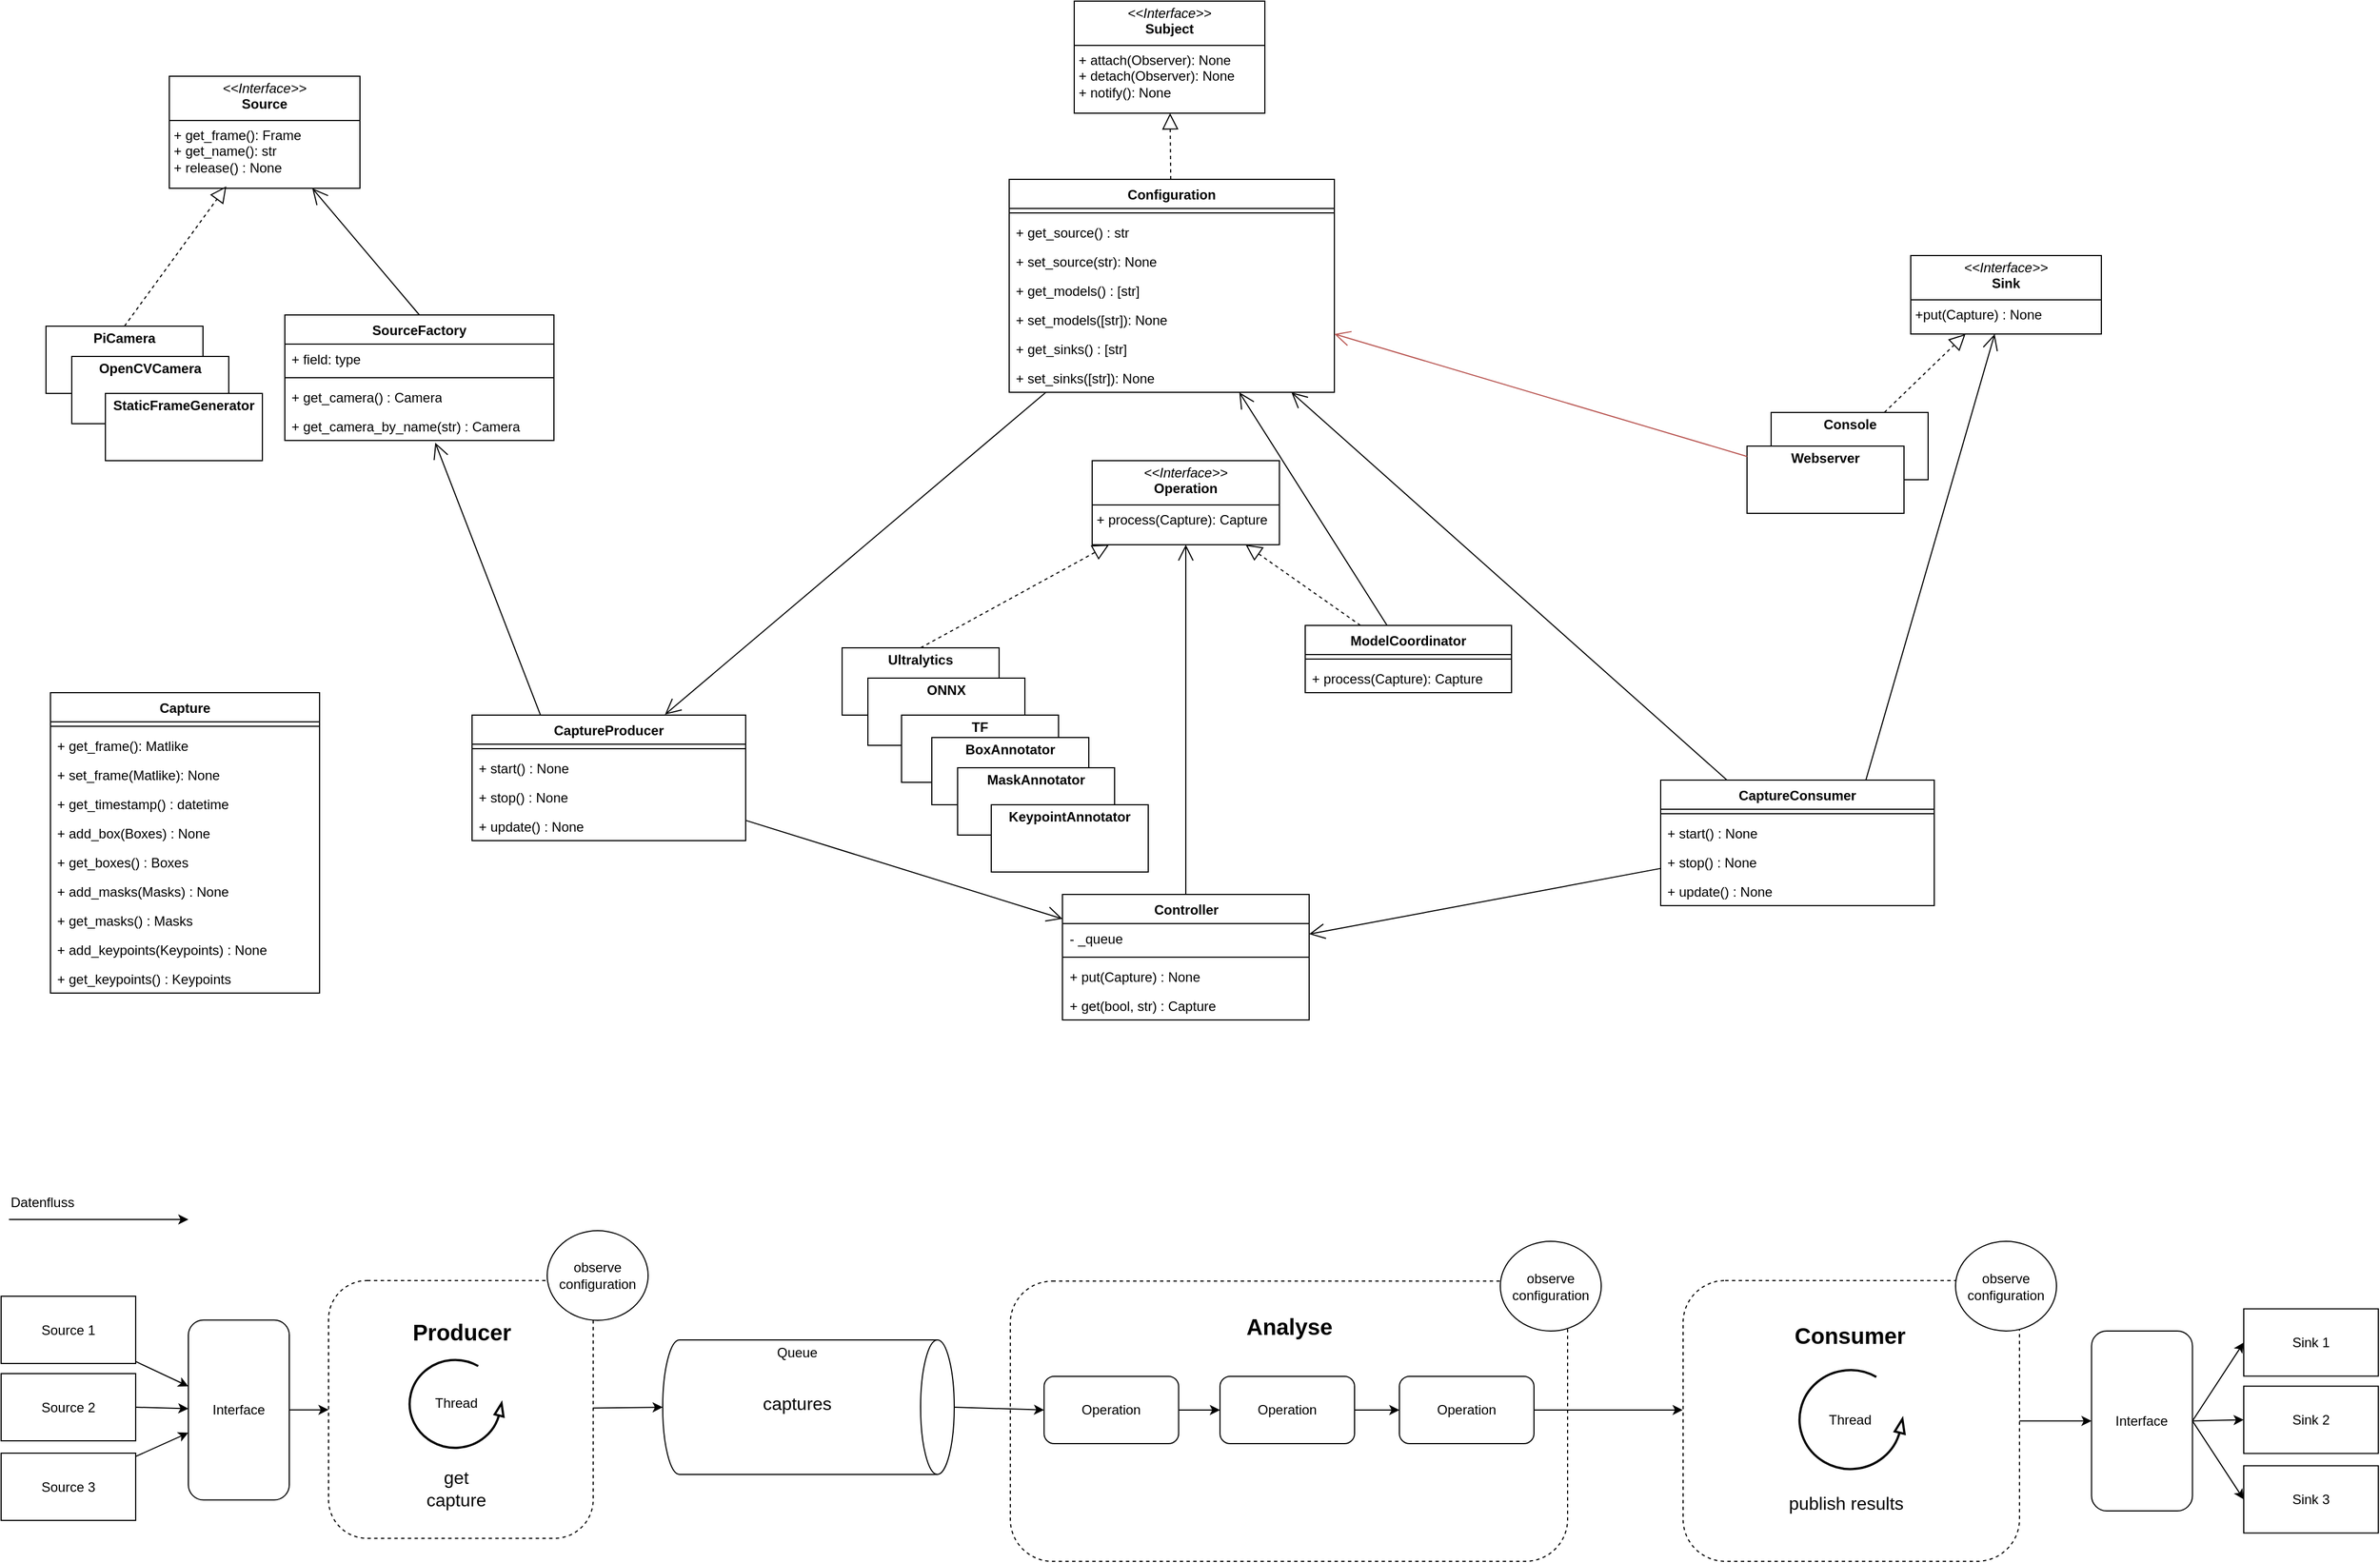 <mxfile version="25.0.3">
  <diagram name="Seite-1" id="Wqxzcvr5aupdezz4V94B">
    <mxGraphModel dx="1674" dy="883" grid="1" gridSize="10" guides="1" tooltips="1" connect="1" arrows="1" fold="1" page="1" pageScale="1" pageWidth="827" pageHeight="1169" math="0" shadow="0">
      <root>
        <mxCell id="0" />
        <mxCell id="1" parent="0" />
        <mxCell id="tF6KCtbzYXfdbOgwIn2T-80" value="" style="rounded=1;whiteSpace=wrap;html=1;fillColor=none;dashed=1;" parent="1" vertex="1">
          <mxGeometry x="422" y="1374.5" width="236" height="230" as="geometry" />
        </mxCell>
        <mxCell id="tF6KCtbzYXfdbOgwIn2T-64" value="" style="shape=cylinder3;whiteSpace=wrap;html=1;boundedLbl=1;backgroundOutline=1;size=15;rotation=90;" parent="1" vertex="1">
          <mxGeometry x="790" y="1357.5" width="120" height="260" as="geometry" />
        </mxCell>
        <mxCell id="tF6KCtbzYXfdbOgwIn2T-76" value="" style="verticalLabelPosition=bottom;html=1;verticalAlign=top;strokeWidth=2;shape=mxgraph.lean_mapping.physical_pull;pointerEvents=1;" parent="1" vertex="1">
          <mxGeometry x="494" y="1445" width="84" height="79" as="geometry" />
        </mxCell>
        <mxCell id="tF6KCtbzYXfdbOgwIn2T-78" value="get capture" style="text;html=1;align=center;verticalAlign=middle;whiteSpace=wrap;rounded=0;fontSize=16;" parent="1" vertex="1">
          <mxGeometry x="506" y="1545" width="60" height="30" as="geometry" />
        </mxCell>
        <mxCell id="tF6KCtbzYXfdbOgwIn2T-79" value="" style="endArrow=classic;html=1;rounded=0;entryX=0.5;entryY=1;entryDx=0;entryDy=0;entryPerimeter=0;" parent="1" source="tF6KCtbzYXfdbOgwIn2T-80" target="tF6KCtbzYXfdbOgwIn2T-64" edge="1">
          <mxGeometry width="50" height="50" relative="1" as="geometry">
            <mxPoint x="673" y="1490" as="sourcePoint" />
            <mxPoint x="1073" y="1360" as="targetPoint" />
          </mxGeometry>
        </mxCell>
        <mxCell id="tF6KCtbzYXfdbOgwIn2T-81" value="Producer" style="text;html=1;align=center;verticalAlign=middle;whiteSpace=wrap;rounded=0;fontSize=20;fontStyle=1" parent="1" vertex="1">
          <mxGeometry x="476" y="1405" width="130" height="30" as="geometry" />
        </mxCell>
        <mxCell id="tF6KCtbzYXfdbOgwIn2T-83" value="captures" style="text;html=1;align=center;verticalAlign=middle;whiteSpace=wrap;rounded=0;fontSize=16;" parent="1" vertex="1">
          <mxGeometry x="810" y="1468.5" width="60" height="30" as="geometry" />
        </mxCell>
        <mxCell id="tF6KCtbzYXfdbOgwIn2T-88" value="" style="endArrow=classic;html=1;rounded=0;exitX=0.5;exitY=0;exitDx=0;exitDy=0;exitPerimeter=0;entryX=0;entryY=0.5;entryDx=0;entryDy=0;" parent="1" source="tF6KCtbzYXfdbOgwIn2T-64" target="tjAWE_9rmo5MhlkttvxY-53" edge="1">
          <mxGeometry width="50" height="50" relative="1" as="geometry">
            <mxPoint x="983" y="1470" as="sourcePoint" />
            <mxPoint x="1047" y="1490" as="targetPoint" />
          </mxGeometry>
        </mxCell>
        <mxCell id="tF6KCtbzYXfdbOgwIn2T-92" value="" style="rounded=1;whiteSpace=wrap;html=1;fillColor=none;dashed=1;" parent="1" vertex="1">
          <mxGeometry x="1630" y="1374.5" width="300" height="250.5" as="geometry" />
        </mxCell>
        <mxCell id="tF6KCtbzYXfdbOgwIn2T-93" value="" style="verticalLabelPosition=bottom;html=1;verticalAlign=top;strokeWidth=2;shape=mxgraph.lean_mapping.physical_pull;pointerEvents=1;" parent="1" vertex="1">
          <mxGeometry x="1733.5" y="1454" width="94" height="89" as="geometry" />
        </mxCell>
        <mxCell id="tF6KCtbzYXfdbOgwIn2T-94" value="publish results" style="text;html=1;align=center;verticalAlign=middle;whiteSpace=wrap;rounded=0;fontSize=16;" parent="1" vertex="1">
          <mxGeometry x="1706.5" y="1558" width="137" height="30" as="geometry" />
        </mxCell>
        <mxCell id="tF6KCtbzYXfdbOgwIn2T-95" value="Consumer" style="text;html=1;align=center;verticalAlign=middle;whiteSpace=wrap;rounded=0;fontSize=20;fontStyle=1" parent="1" vertex="1">
          <mxGeometry x="1713.5" y="1407.5" width="130" height="30" as="geometry" />
        </mxCell>
        <mxCell id="tF6KCtbzYXfdbOgwIn2T-102" value="" style="endArrow=classic;html=1;rounded=0;entryX=0;entryY=0.5;entryDx=0;entryDy=0;exitX=1;exitY=0.5;exitDx=0;exitDy=0;" parent="1" source="tF6KCtbzYXfdbOgwIn2T-92" target="tjAWE_9rmo5MhlkttvxY-51" edge="1">
          <mxGeometry width="50" height="50" relative="1" as="geometry">
            <mxPoint x="1918" y="1399.5" as="sourcePoint" />
            <mxPoint x="2030" y="1498.5" as="targetPoint" />
          </mxGeometry>
        </mxCell>
        <mxCell id="tF6KCtbzYXfdbOgwIn2T-110" value="observe configuration" style="ellipse;whiteSpace=wrap;html=1;" parent="1" vertex="1">
          <mxGeometry x="617" y="1330" width="90" height="80" as="geometry" />
        </mxCell>
        <mxCell id="tF6KCtbzYXfdbOgwIn2T-111" value="observe configuration" style="ellipse;whiteSpace=wrap;html=1;" parent="1" vertex="1">
          <mxGeometry x="1873" y="1339.5" width="90" height="80" as="geometry" />
        </mxCell>
        <mxCell id="ZPbCwMIuDV3y0_hfb3_B-6" value="" style="endArrow=block;dashed=1;endFill=0;endSize=12;html=1;rounded=0;" parent="1" source="YiW_VXPOp-ECeVxad86_-35" target="YiW_VXPOp-ECeVxad86_-24" edge="1">
          <mxGeometry width="160" relative="1" as="geometry">
            <mxPoint x="858.5" y="1260" as="sourcePoint" />
            <mxPoint x="834" y="1100" as="targetPoint" />
          </mxGeometry>
        </mxCell>
        <mxCell id="YiW_VXPOp-ECeVxad86_-1" value="SourceFactory" style="swimlane;fontStyle=1;align=center;verticalAlign=top;childLayout=stackLayout;horizontal=1;startSize=26;horizontalStack=0;resizeParent=1;resizeParentMax=0;resizeLast=0;collapsible=1;marginBottom=0;whiteSpace=wrap;html=1;" parent="1" vertex="1">
          <mxGeometry x="383" y="513" width="240" height="112" as="geometry" />
        </mxCell>
        <mxCell id="YiW_VXPOp-ECeVxad86_-2" value="+ field: type" style="text;strokeColor=none;fillColor=none;align=left;verticalAlign=top;spacingLeft=4;spacingRight=4;overflow=hidden;rotatable=0;points=[[0,0.5],[1,0.5]];portConstraint=eastwest;whiteSpace=wrap;html=1;" parent="YiW_VXPOp-ECeVxad86_-1" vertex="1">
          <mxGeometry y="26" width="240" height="26" as="geometry" />
        </mxCell>
        <mxCell id="YiW_VXPOp-ECeVxad86_-3" value="" style="line;strokeWidth=1;fillColor=none;align=left;verticalAlign=middle;spacingTop=-1;spacingLeft=3;spacingRight=3;rotatable=0;labelPosition=right;points=[];portConstraint=eastwest;strokeColor=inherit;" parent="YiW_VXPOp-ECeVxad86_-1" vertex="1">
          <mxGeometry y="52" width="240" height="8" as="geometry" />
        </mxCell>
        <mxCell id="YiW_VXPOp-ECeVxad86_-4" value="+ get_camera() : Camera" style="text;strokeColor=none;fillColor=none;align=left;verticalAlign=top;spacingLeft=4;spacingRight=4;overflow=hidden;rotatable=0;points=[[0,0.5],[1,0.5]];portConstraint=eastwest;whiteSpace=wrap;html=1;" parent="YiW_VXPOp-ECeVxad86_-1" vertex="1">
          <mxGeometry y="60" width="240" height="26" as="geometry" />
        </mxCell>
        <mxCell id="YiW_VXPOp-ECeVxad86_-13" value="+ get_camera_by_name(str) : Camera" style="text;strokeColor=none;fillColor=none;align=left;verticalAlign=top;spacingLeft=4;spacingRight=4;overflow=hidden;rotatable=0;points=[[0,0.5],[1,0.5]];portConstraint=eastwest;whiteSpace=wrap;html=1;" parent="YiW_VXPOp-ECeVxad86_-1" vertex="1">
          <mxGeometry y="86" width="240" height="26" as="geometry" />
        </mxCell>
        <mxCell id="YiW_VXPOp-ECeVxad86_-5" value="&lt;p style=&quot;margin:0px;margin-top:4px;text-align:center;&quot;&gt;&lt;i&gt;&amp;lt;&amp;lt;Interface&amp;gt;&amp;gt;&lt;/i&gt;&lt;br&gt;&lt;b&gt;Source&lt;/b&gt;&lt;/p&gt;&lt;hr size=&quot;1&quot; style=&quot;border-style:solid;&quot;&gt;&lt;p style=&quot;margin:0px;margin-left:4px;&quot;&gt;+ get_frame(): Frame&lt;br&gt;+ get_name(): str&lt;/p&gt;&lt;p style=&quot;margin:0px;margin-left:4px;&quot;&gt;+ release() : None&lt;/p&gt;" style="verticalAlign=top;align=left;overflow=fill;html=1;whiteSpace=wrap;" parent="1" vertex="1">
          <mxGeometry x="280" y="300" width="170" height="100" as="geometry" />
        </mxCell>
        <mxCell id="YiW_VXPOp-ECeVxad86_-7" value="&lt;p style=&quot;margin:0px;margin-top:4px;text-align:center;&quot;&gt;&lt;b&gt;PiCamera&lt;/b&gt;&lt;/p&gt;" style="verticalAlign=top;align=left;overflow=fill;html=1;whiteSpace=wrap;" parent="1" vertex="1">
          <mxGeometry x="170" y="523" width="140" height="60" as="geometry" />
        </mxCell>
        <mxCell id="YiW_VXPOp-ECeVxad86_-8" value="&lt;p style=&quot;margin:0px;margin-top:4px;text-align:center;&quot;&gt;&lt;b&gt;OpenCVCamera&lt;/b&gt;&lt;/p&gt;" style="verticalAlign=top;align=left;overflow=fill;html=1;whiteSpace=wrap;" parent="1" vertex="1">
          <mxGeometry x="193" y="550" width="140" height="60" as="geometry" />
        </mxCell>
        <mxCell id="YiW_VXPOp-ECeVxad86_-9" value="&lt;p style=&quot;margin:0px;margin-top:4px;text-align:center;&quot;&gt;&lt;b&gt;StaticFrameGenerator&lt;/b&gt;&lt;/p&gt;" style="verticalAlign=top;align=left;overflow=fill;html=1;whiteSpace=wrap;" parent="1" vertex="1">
          <mxGeometry x="223" y="583" width="140" height="60" as="geometry" />
        </mxCell>
        <mxCell id="YiW_VXPOp-ECeVxad86_-12" value="" style="endArrow=block;dashed=1;endFill=0;endSize=12;html=1;rounded=0;entryX=0.299;entryY=0.982;entryDx=0;entryDy=0;exitX=0.5;exitY=0;exitDx=0;exitDy=0;entryPerimeter=0;" parent="1" source="YiW_VXPOp-ECeVxad86_-7" target="YiW_VXPOp-ECeVxad86_-5" edge="1">
          <mxGeometry width="160" relative="1" as="geometry">
            <mxPoint x="413" y="468" as="sourcePoint" />
            <mxPoint x="398" y="420" as="targetPoint" />
          </mxGeometry>
        </mxCell>
        <mxCell id="YiW_VXPOp-ECeVxad86_-14" value="CaptureProducer" style="swimlane;fontStyle=1;align=center;verticalAlign=top;childLayout=stackLayout;horizontal=1;startSize=26;horizontalStack=0;resizeParent=1;resizeParentMax=0;resizeLast=0;collapsible=1;marginBottom=0;whiteSpace=wrap;html=1;" parent="1" vertex="1">
          <mxGeometry x="550" y="870" width="244" height="112" as="geometry" />
        </mxCell>
        <mxCell id="YiW_VXPOp-ECeVxad86_-16" value="" style="line;strokeWidth=1;fillColor=none;align=left;verticalAlign=middle;spacingTop=-1;spacingLeft=3;spacingRight=3;rotatable=0;labelPosition=right;points=[];portConstraint=eastwest;strokeColor=inherit;" parent="YiW_VXPOp-ECeVxad86_-14" vertex="1">
          <mxGeometry y="26" width="244" height="8" as="geometry" />
        </mxCell>
        <mxCell id="YiW_VXPOp-ECeVxad86_-17" value="+ start() : None" style="text;strokeColor=none;fillColor=none;align=left;verticalAlign=top;spacingLeft=4;spacingRight=4;overflow=hidden;rotatable=0;points=[[0,0.5],[1,0.5]];portConstraint=eastwest;whiteSpace=wrap;html=1;" parent="YiW_VXPOp-ECeVxad86_-14" vertex="1">
          <mxGeometry y="34" width="244" height="26" as="geometry" />
        </mxCell>
        <mxCell id="tjAWE_9rmo5MhlkttvxY-24" value="+ stop() : None" style="text;strokeColor=none;fillColor=none;align=left;verticalAlign=top;spacingLeft=4;spacingRight=4;overflow=hidden;rotatable=0;points=[[0,0.5],[1,0.5]];portConstraint=eastwest;whiteSpace=wrap;html=1;" parent="YiW_VXPOp-ECeVxad86_-14" vertex="1">
          <mxGeometry y="60" width="244" height="26" as="geometry" />
        </mxCell>
        <mxCell id="YiW_VXPOp-ECeVxad86_-18" value="+ update() : None" style="text;strokeColor=none;fillColor=none;align=left;verticalAlign=top;spacingLeft=4;spacingRight=4;overflow=hidden;rotatable=0;points=[[0,0.5],[1,0.5]];portConstraint=eastwest;whiteSpace=wrap;html=1;" parent="YiW_VXPOp-ECeVxad86_-14" vertex="1">
          <mxGeometry y="86" width="244" height="26" as="geometry" />
        </mxCell>
        <mxCell id="YiW_VXPOp-ECeVxad86_-21" value="" style="endArrow=open;endFill=1;endSize=12;html=1;rounded=0;entryX=0.75;entryY=1;entryDx=0;entryDy=0;exitX=0.5;exitY=0;exitDx=0;exitDy=0;" parent="1" source="YiW_VXPOp-ECeVxad86_-1" target="YiW_VXPOp-ECeVxad86_-5" edge="1">
          <mxGeometry width="160" relative="1" as="geometry">
            <mxPoint x="483" y="713" as="sourcePoint" />
            <mxPoint x="643" y="713" as="targetPoint" />
          </mxGeometry>
        </mxCell>
        <mxCell id="YiW_VXPOp-ECeVxad86_-22" value="" style="endArrow=open;endFill=1;endSize=12;html=1;rounded=0;entryX=0.559;entryY=1.076;entryDx=0;entryDy=0;entryPerimeter=0;exitX=0.25;exitY=0;exitDx=0;exitDy=0;" parent="1" source="YiW_VXPOp-ECeVxad86_-14" target="YiW_VXPOp-ECeVxad86_-13" edge="1">
          <mxGeometry width="160" relative="1" as="geometry">
            <mxPoint x="483" y="713" as="sourcePoint" />
            <mxPoint x="643" y="713" as="targetPoint" />
          </mxGeometry>
        </mxCell>
        <mxCell id="YiW_VXPOp-ECeVxad86_-24" value="&lt;p style=&quot;margin:0px;margin-top:4px;text-align:center;&quot;&gt;&lt;i&gt;&amp;lt;&amp;lt;Interface&amp;gt;&amp;gt;&lt;/i&gt;&lt;br&gt;&lt;b&gt;Subject&lt;/b&gt;&lt;/p&gt;&lt;hr size=&quot;1&quot; style=&quot;border-style:solid;&quot;&gt;&lt;p style=&quot;margin:0px;margin-left:4px;&quot;&gt;+ attach(Observer): None&lt;br&gt;+ detach(Observer): None&lt;/p&gt;&lt;p style=&quot;margin:0px;margin-left:4px;&quot;&gt;+ notify(): None&lt;/p&gt;" style="verticalAlign=top;align=left;overflow=fill;html=1;whiteSpace=wrap;" parent="1" vertex="1">
          <mxGeometry x="1087" y="233" width="170" height="100" as="geometry" />
        </mxCell>
        <mxCell id="YiW_VXPOp-ECeVxad86_-29" value="Controller" style="swimlane;fontStyle=1;align=center;verticalAlign=top;childLayout=stackLayout;horizontal=1;startSize=26;horizontalStack=0;resizeParent=1;resizeParentMax=0;resizeLast=0;collapsible=1;marginBottom=0;whiteSpace=wrap;html=1;" parent="1" vertex="1">
          <mxGeometry x="1076.5" y="1030" width="220" height="112" as="geometry" />
        </mxCell>
        <mxCell id="tjAWE_9rmo5MhlkttvxY-76" value="- _queue" style="text;strokeColor=none;fillColor=none;align=left;verticalAlign=top;spacingLeft=4;spacingRight=4;overflow=hidden;rotatable=0;points=[[0,0.5],[1,0.5]];portConstraint=eastwest;whiteSpace=wrap;html=1;" parent="YiW_VXPOp-ECeVxad86_-29" vertex="1">
          <mxGeometry y="26" width="220" height="26" as="geometry" />
        </mxCell>
        <mxCell id="YiW_VXPOp-ECeVxad86_-30" value="" style="line;strokeWidth=1;fillColor=none;align=left;verticalAlign=middle;spacingTop=-1;spacingLeft=3;spacingRight=3;rotatable=0;labelPosition=right;points=[];portConstraint=eastwest;strokeColor=inherit;" parent="YiW_VXPOp-ECeVxad86_-29" vertex="1">
          <mxGeometry y="52" width="220" height="8" as="geometry" />
        </mxCell>
        <mxCell id="YiW_VXPOp-ECeVxad86_-31" value="+ put(Capture&lt;span style=&quot;color: rgba(0, 0, 0, 0); font-family: monospace; font-size: 0px; text-wrap-mode: nowrap;&quot;&gt;%3CmxGraphModel%3E%3Croot%3E%3CmxCell%20id%3D%220%22%2F%3E%3CmxCell%20id%3D%221%22%20parent%3D%220%22%2F%3E%3CmxCell%20id%3D%222%22%20value%3D%22WebServer%22%20style%3D%22swimlane%3BfontStyle%3D1%3Balign%3Dcenter%3BverticalAlign%3Dtop%3BchildLayout%3DstackLayout%3Bhorizontal%3D1%3BstartSize%3D26%3BhorizontalStack%3D0%3BresizeParent%3D1%3BresizeParentMax%3D0%3BresizeLast%3D0%3Bcollapsible%3D1%3BmarginBottom%3D0%3BwhiteSpace%3Dwrap%3Bhtml%3D1%3B%22%20vertex%3D%221%22%20parent%3D%221%22%3E%3CmxGeometry%20x%3D%22742%22%20y%3D%22215%22%20width%3D%22144%22%20height%3D%2260%22%20as%3D%22geometry%22%2F%3E%3C%2FmxCell%3E%3CmxCell%20id%3D%223%22%20value%3D%22%22%20style%3D%22line%3BstrokeWidth%3D1%3BfillColor%3Dnone%3Balign%3Dleft%3BverticalAlign%3Dmiddle%3BspacingTop%3D-1%3BspacingLeft%3D3%3BspacingRight%3D3%3Brotatable%3D0%3BlabelPosition%3Dright%3Bpoints%3D%5B%5D%3BportConstraint%3Deastwest%3BstrokeColor%3Dinherit%3B%22%20vertex%3D%221%22%20parent%3D%222%22%3E%3CmxGeometry%20y%3D%2226%22%20width%3D%22144%22%20height%3D%228%22%20as%3D%22geometry%22%2F%3E%3C%2FmxCell%3E%3CmxCell%20id%3D%224%22%20value%3D%22%2B%20run()%20%3A%20None%22%20style%3D%22text%3BstrokeColor%3Dnone%3BfillColor%3Dnone%3Balign%3Dleft%3BverticalAlign%3Dtop%3BspacingLeft%3D4%3BspacingRight%3D4%3Boverflow%3Dhidden%3Brotatable%3D0%3Bpoints%3D%5B%5B0%2C0.5%5D%2C%5B1%2C0.5%5D%5D%3BportConstraint%3Deastwest%3BwhiteSpace%3Dwrap%3Bhtml%3D1%3B%22%20vertex%3D%221%22%20parent%3D%222%22%3E%3CmxGeometry%20y%3D%2234%22%20width%3D%22144%22%20height%3D%2226%22%20as%3D%22geometry%22%2F%3E%3C%2FmxCell%3E%3C%2Froot%3E%3C%2FmxGraphMode&lt;/span&gt;) : None" style="text;strokeColor=none;fillColor=none;align=left;verticalAlign=top;spacingLeft=4;spacingRight=4;overflow=hidden;rotatable=0;points=[[0,0.5],[1,0.5]];portConstraint=eastwest;whiteSpace=wrap;html=1;" parent="YiW_VXPOp-ECeVxad86_-29" vertex="1">
          <mxGeometry y="60" width="220" height="26" as="geometry" />
        </mxCell>
        <mxCell id="YiW_VXPOp-ECeVxad86_-32" value="+ get(bool, str&lt;span style=&quot;color: rgba(0, 0, 0, 0); font-family: monospace; font-size: 0px; text-wrap-mode: nowrap;&quot;&gt;%3CmxGraphModel%3E%3Croot%3E%3CmxCell%20id%3D%220%22%2F%3E%3CmxCell%20id%3D%221%22%20parent%3D%220%22%2F%3E%3CmxCell%20id%3D%222%22%20value%3D%22WebServer%22%20style%3D%22swimlane%3BfontStyle%3D1%3Balign%3Dcenter%3BverticalAlign%3Dtop%3BchildLayout%3DstackLayout%3Bhorizontal%3D1%3BstartSize%3D26%3BhorizontalStack%3D0%3BresizeParent%3D1%3BresizeParentMax%3D0%3BresizeLast%3D0%3Bcollapsible%3D1%3BmarginBottom%3D0%3BwhiteSpace%3Dwrap%3Bhtml%3D1%3B%22%20vertex%3D%221%22%20parent%3D%221%22%3E%3CmxGeometry%20x%3D%22742%22%20y%3D%22215%22%20width%3D%22144%22%20height%3D%2260%22%20as%3D%22geometry%22%2F%3E%3C%2FmxCell%3E%3CmxCell%20id%3D%223%22%20value%3D%22%22%20style%3D%22line%3BstrokeWidth%3D1%3BfillColor%3Dnone%3Balign%3Dleft%3BverticalAlign%3Dmiddle%3BspacingTop%3D-1%3BspacingLeft%3D3%3BspacingRight%3D3%3Brotatable%3D0%3BlabelPosition%3Dright%3Bpoints%3D%5B%5D%3BportConstraint%3Deastwest%3BstrokeColor%3Dinherit%3B%22%20vertex%3D%221%22%20parent%3D%222%22%3E%3CmxGeometry%20y%3D%2226%22%20width%3D%22144%22%20height%3D%228%22%20as%3D%22geometry%22%2F%3E%3C%2FmxCell%3E%3CmxCell%20id%3D%224%22%20value%3D%22%2B%20run()%20%3A%20None%22%20style%3D%22text%3BstrokeColor%3Dnone%3BfillColor%3Dnone%3Balign%3Dleft%3BverticalAlign%3Dtop%3BspacingLeft%3D4%3BspacingRight%3D4%3Boverflow%3Dhidden%3Brotatable%3D0%3Bpoints%3D%5B%5B0%2C0.5%5D%2C%5B1%2C0.5%5D%5D%3BportConstraint%3Deastwest%3BwhiteSpace%3Dwrap%3Bhtml%3D1%3B%22%20vertex%3D%221%22%20parent%3D%222%22%3E%3CmxGeometry%20y%3D%2234%22%20width%3D%22144%22%20height%3D%2226%22%20as%3D%22geometry%22%2F%3E%3C%2FmxCell%3E%3C%2Froot%3E%3C%2FmxGraphMode&lt;/span&gt;) : Capture" style="text;strokeColor=none;fillColor=none;align=left;verticalAlign=top;spacingLeft=4;spacingRight=4;overflow=hidden;rotatable=0;points=[[0,0.5],[1,0.5]];portConstraint=eastwest;whiteSpace=wrap;html=1;" parent="YiW_VXPOp-ECeVxad86_-29" vertex="1">
          <mxGeometry y="86" width="220" height="26" as="geometry" />
        </mxCell>
        <mxCell id="YiW_VXPOp-ECeVxad86_-33" value="" style="endArrow=open;endFill=1;endSize=12;html=1;rounded=0;" parent="1" source="YiW_VXPOp-ECeVxad86_-14" target="YiW_VXPOp-ECeVxad86_-29" edge="1">
          <mxGeometry width="160" relative="1" as="geometry">
            <mxPoint x="843" y="763" as="sourcePoint" />
            <mxPoint x="963" y="703" as="targetPoint" />
          </mxGeometry>
        </mxCell>
        <mxCell id="YiW_VXPOp-ECeVxad86_-35" value="Configuration" style="swimlane;fontStyle=1;align=center;verticalAlign=top;childLayout=stackLayout;horizontal=1;startSize=26;horizontalStack=0;resizeParent=1;resizeParentMax=0;resizeLast=0;collapsible=1;marginBottom=0;whiteSpace=wrap;html=1;" parent="1" vertex="1">
          <mxGeometry x="1029" y="392" width="290" height="190" as="geometry" />
        </mxCell>
        <mxCell id="YiW_VXPOp-ECeVxad86_-36" value="" style="line;strokeWidth=1;fillColor=none;align=left;verticalAlign=middle;spacingTop=-1;spacingLeft=3;spacingRight=3;rotatable=0;labelPosition=right;points=[];portConstraint=eastwest;strokeColor=inherit;" parent="YiW_VXPOp-ECeVxad86_-35" vertex="1">
          <mxGeometry y="26" width="290" height="8" as="geometry" />
        </mxCell>
        <mxCell id="YiW_VXPOp-ECeVxad86_-37" value="+ get_source() : str" style="text;strokeColor=none;fillColor=none;align=left;verticalAlign=top;spacingLeft=4;spacingRight=4;overflow=hidden;rotatable=0;points=[[0,0.5],[1,0.5]];portConstraint=eastwest;whiteSpace=wrap;html=1;" parent="YiW_VXPOp-ECeVxad86_-35" vertex="1">
          <mxGeometry y="34" width="290" height="26" as="geometry" />
        </mxCell>
        <mxCell id="YiW_VXPOp-ECeVxad86_-38" value="+ set_source(str): None" style="text;strokeColor=none;fillColor=none;align=left;verticalAlign=top;spacingLeft=4;spacingRight=4;overflow=hidden;rotatable=0;points=[[0,0.5],[1,0.5]];portConstraint=eastwest;whiteSpace=wrap;html=1;" parent="YiW_VXPOp-ECeVxad86_-35" vertex="1">
          <mxGeometry y="60" width="290" height="26" as="geometry" />
        </mxCell>
        <mxCell id="tjAWE_9rmo5MhlkttvxY-2" value="+ get_models() : [str]" style="text;strokeColor=none;fillColor=none;align=left;verticalAlign=top;spacingLeft=4;spacingRight=4;overflow=hidden;rotatable=0;points=[[0,0.5],[1,0.5]];portConstraint=eastwest;whiteSpace=wrap;html=1;" parent="YiW_VXPOp-ECeVxad86_-35" vertex="1">
          <mxGeometry y="86" width="290" height="26" as="geometry" />
        </mxCell>
        <mxCell id="tjAWE_9rmo5MhlkttvxY-3" value="+ set_models([str]): None" style="text;strokeColor=none;fillColor=none;align=left;verticalAlign=top;spacingLeft=4;spacingRight=4;overflow=hidden;rotatable=0;points=[[0,0.5],[1,0.5]];portConstraint=eastwest;whiteSpace=wrap;html=1;" parent="YiW_VXPOp-ECeVxad86_-35" vertex="1">
          <mxGeometry y="112" width="290" height="26" as="geometry" />
        </mxCell>
        <mxCell id="tjAWE_9rmo5MhlkttvxY-4" value="+ get_sinks() : [str]" style="text;strokeColor=none;fillColor=none;align=left;verticalAlign=top;spacingLeft=4;spacingRight=4;overflow=hidden;rotatable=0;points=[[0,0.5],[1,0.5]];portConstraint=eastwest;whiteSpace=wrap;html=1;" parent="YiW_VXPOp-ECeVxad86_-35" vertex="1">
          <mxGeometry y="138" width="290" height="26" as="geometry" />
        </mxCell>
        <mxCell id="tjAWE_9rmo5MhlkttvxY-5" value="+ set_sinks([str]): None" style="text;strokeColor=none;fillColor=none;align=left;verticalAlign=top;spacingLeft=4;spacingRight=4;overflow=hidden;rotatable=0;points=[[0,0.5],[1,0.5]];portConstraint=eastwest;whiteSpace=wrap;html=1;" parent="YiW_VXPOp-ECeVxad86_-35" vertex="1">
          <mxGeometry y="164" width="290" height="26" as="geometry" />
        </mxCell>
        <mxCell id="2hnJZk3z9wCdDaKQQEbq-1" value="&lt;p style=&quot;margin:0px;margin-top:4px;text-align:center;&quot;&gt;&lt;i&gt;&amp;lt;&amp;lt;Interface&amp;gt;&amp;gt;&lt;/i&gt;&lt;br&gt;&lt;b&gt;Operation&lt;/b&gt;&lt;/p&gt;&lt;hr size=&quot;1&quot; style=&quot;border-style:solid;&quot;&gt;&lt;p style=&quot;margin:0px;margin-left:4px;&quot;&gt;+ process(Capture):&amp;nbsp;&lt;span style=&quot;background-color: initial;&quot;&gt;Capture&lt;/span&gt;&lt;/p&gt;" style="verticalAlign=top;align=left;overflow=fill;html=1;whiteSpace=wrap;" parent="1" vertex="1">
          <mxGeometry x="1103" y="643" width="167" height="75" as="geometry" />
        </mxCell>
        <mxCell id="2hnJZk3z9wCdDaKQQEbq-5" value="" style="endArrow=block;dashed=1;endFill=0;endSize=12;html=1;rounded=0;exitX=0.5;exitY=0;exitDx=0;exitDy=0;" parent="1" source="2hnJZk3z9wCdDaKQQEbq-2" target="2hnJZk3z9wCdDaKQQEbq-1" edge="1">
          <mxGeometry width="160" relative="1" as="geometry">
            <mxPoint x="853" y="313" as="sourcePoint" />
            <mxPoint x="838" y="265" as="targetPoint" />
          </mxGeometry>
        </mxCell>
        <mxCell id="2hnJZk3z9wCdDaKQQEbq-6" value="" style="endArrow=open;endFill=1;endSize=12;html=1;rounded=0;exitX=0.5;exitY=0;exitDx=0;exitDy=0;entryX=0.5;entryY=1;entryDx=0;entryDy=0;" parent="1" source="YiW_VXPOp-ECeVxad86_-29" target="2hnJZk3z9wCdDaKQQEbq-1" edge="1">
          <mxGeometry width="160" relative="1" as="geometry">
            <mxPoint x="907" y="793" as="sourcePoint" />
            <mxPoint x="995" y="666" as="targetPoint" />
          </mxGeometry>
        </mxCell>
        <mxCell id="tjAWE_9rmo5MhlkttvxY-6" value="Capture" style="swimlane;fontStyle=1;align=center;verticalAlign=top;childLayout=stackLayout;horizontal=1;startSize=26;horizontalStack=0;resizeParent=1;resizeParentMax=0;resizeLast=0;collapsible=1;marginBottom=0;whiteSpace=wrap;html=1;" parent="1" vertex="1">
          <mxGeometry x="174" y="850" width="240" height="268" as="geometry" />
        </mxCell>
        <mxCell id="tjAWE_9rmo5MhlkttvxY-8" value="" style="line;strokeWidth=1;fillColor=none;align=left;verticalAlign=middle;spacingTop=-1;spacingLeft=3;spacingRight=3;rotatable=0;labelPosition=right;points=[];portConstraint=eastwest;strokeColor=inherit;" parent="tjAWE_9rmo5MhlkttvxY-6" vertex="1">
          <mxGeometry y="26" width="240" height="8" as="geometry" />
        </mxCell>
        <mxCell id="tjAWE_9rmo5MhlkttvxY-9" value="+ get_frame(): Matlike" style="text;strokeColor=none;fillColor=none;align=left;verticalAlign=top;spacingLeft=4;spacingRight=4;overflow=hidden;rotatable=0;points=[[0,0.5],[1,0.5]];portConstraint=eastwest;whiteSpace=wrap;html=1;" parent="tjAWE_9rmo5MhlkttvxY-6" vertex="1">
          <mxGeometry y="34" width="240" height="26" as="geometry" />
        </mxCell>
        <mxCell id="tjAWE_9rmo5MhlkttvxY-10" value="+ set_frame(Matlike): None" style="text;strokeColor=none;fillColor=none;align=left;verticalAlign=top;spacingLeft=4;spacingRight=4;overflow=hidden;rotatable=0;points=[[0,0.5],[1,0.5]];portConstraint=eastwest;whiteSpace=wrap;html=1;" parent="tjAWE_9rmo5MhlkttvxY-6" vertex="1">
          <mxGeometry y="60" width="240" height="26" as="geometry" />
        </mxCell>
        <mxCell id="tjAWE_9rmo5MhlkttvxY-12" value="+ get_timestamp() : datetime" style="text;strokeColor=none;fillColor=none;align=left;verticalAlign=top;spacingLeft=4;spacingRight=4;overflow=hidden;rotatable=0;points=[[0,0.5],[1,0.5]];portConstraint=eastwest;whiteSpace=wrap;html=1;" parent="tjAWE_9rmo5MhlkttvxY-6" vertex="1">
          <mxGeometry y="86" width="240" height="26" as="geometry" />
        </mxCell>
        <mxCell id="tjAWE_9rmo5MhlkttvxY-11" value="+ add_box(Boxes) : None" style="text;strokeColor=none;fillColor=none;align=left;verticalAlign=top;spacingLeft=4;spacingRight=4;overflow=hidden;rotatable=0;points=[[0,0.5],[1,0.5]];portConstraint=eastwest;whiteSpace=wrap;html=1;" parent="tjAWE_9rmo5MhlkttvxY-6" vertex="1">
          <mxGeometry y="112" width="240" height="26" as="geometry" />
        </mxCell>
        <mxCell id="tjAWE_9rmo5MhlkttvxY-13" value="+ get_boxes() : Boxes" style="text;strokeColor=none;fillColor=none;align=left;verticalAlign=top;spacingLeft=4;spacingRight=4;overflow=hidden;rotatable=0;points=[[0,0.5],[1,0.5]];portConstraint=eastwest;whiteSpace=wrap;html=1;" parent="tjAWE_9rmo5MhlkttvxY-6" vertex="1">
          <mxGeometry y="138" width="240" height="26" as="geometry" />
        </mxCell>
        <mxCell id="tjAWE_9rmo5MhlkttvxY-14" value="+ add_masks(Masks) : None" style="text;strokeColor=none;fillColor=none;align=left;verticalAlign=top;spacingLeft=4;spacingRight=4;overflow=hidden;rotatable=0;points=[[0,0.5],[1,0.5]];portConstraint=eastwest;whiteSpace=wrap;html=1;" parent="tjAWE_9rmo5MhlkttvxY-6" vertex="1">
          <mxGeometry y="164" width="240" height="26" as="geometry" />
        </mxCell>
        <mxCell id="tjAWE_9rmo5MhlkttvxY-15" value="+ get_masks() : Masks" style="text;strokeColor=none;fillColor=none;align=left;verticalAlign=top;spacingLeft=4;spacingRight=4;overflow=hidden;rotatable=0;points=[[0,0.5],[1,0.5]];portConstraint=eastwest;whiteSpace=wrap;html=1;" parent="tjAWE_9rmo5MhlkttvxY-6" vertex="1">
          <mxGeometry y="190" width="240" height="26" as="geometry" />
        </mxCell>
        <mxCell id="tjAWE_9rmo5MhlkttvxY-16" value="+ add_keypoints(Keypoints) : None" style="text;strokeColor=none;fillColor=none;align=left;verticalAlign=top;spacingLeft=4;spacingRight=4;overflow=hidden;rotatable=0;points=[[0,0.5],[1,0.5]];portConstraint=eastwest;whiteSpace=wrap;html=1;" parent="tjAWE_9rmo5MhlkttvxY-6" vertex="1">
          <mxGeometry y="216" width="240" height="26" as="geometry" />
        </mxCell>
        <mxCell id="tjAWE_9rmo5MhlkttvxY-17" value="+ get_keypoints() : Keypoints" style="text;strokeColor=none;fillColor=none;align=left;verticalAlign=top;spacingLeft=4;spacingRight=4;overflow=hidden;rotatable=0;points=[[0,0.5],[1,0.5]];portConstraint=eastwest;whiteSpace=wrap;html=1;" parent="tjAWE_9rmo5MhlkttvxY-6" vertex="1">
          <mxGeometry y="242" width="240" height="26" as="geometry" />
        </mxCell>
        <mxCell id="tjAWE_9rmo5MhlkttvxY-18" value="CaptureConsumer" style="swimlane;fontStyle=1;align=center;verticalAlign=top;childLayout=stackLayout;horizontal=1;startSize=26;horizontalStack=0;resizeParent=1;resizeParentMax=0;resizeLast=0;collapsible=1;marginBottom=0;whiteSpace=wrap;html=1;" parent="1" vertex="1">
          <mxGeometry x="1610" y="928" width="244" height="112" as="geometry" />
        </mxCell>
        <mxCell id="tjAWE_9rmo5MhlkttvxY-19" value="" style="line;strokeWidth=1;fillColor=none;align=left;verticalAlign=middle;spacingTop=-1;spacingLeft=3;spacingRight=3;rotatable=0;labelPosition=right;points=[];portConstraint=eastwest;strokeColor=inherit;" parent="tjAWE_9rmo5MhlkttvxY-18" vertex="1">
          <mxGeometry y="26" width="244" height="8" as="geometry" />
        </mxCell>
        <mxCell id="tjAWE_9rmo5MhlkttvxY-20" value="+ start() : None" style="text;strokeColor=none;fillColor=none;align=left;verticalAlign=top;spacingLeft=4;spacingRight=4;overflow=hidden;rotatable=0;points=[[0,0.5],[1,0.5]];portConstraint=eastwest;whiteSpace=wrap;html=1;" parent="tjAWE_9rmo5MhlkttvxY-18" vertex="1">
          <mxGeometry y="34" width="244" height="26" as="geometry" />
        </mxCell>
        <mxCell id="tjAWE_9rmo5MhlkttvxY-23" value="+ stop() : None" style="text;strokeColor=none;fillColor=none;align=left;verticalAlign=top;spacingLeft=4;spacingRight=4;overflow=hidden;rotatable=0;points=[[0,0.5],[1,0.5]];portConstraint=eastwest;whiteSpace=wrap;html=1;" parent="tjAWE_9rmo5MhlkttvxY-18" vertex="1">
          <mxGeometry y="60" width="244" height="26" as="geometry" />
        </mxCell>
        <mxCell id="tjAWE_9rmo5MhlkttvxY-21" value="+ update() : None" style="text;strokeColor=none;fillColor=none;align=left;verticalAlign=top;spacingLeft=4;spacingRight=4;overflow=hidden;rotatable=0;points=[[0,0.5],[1,0.5]];portConstraint=eastwest;whiteSpace=wrap;html=1;" parent="tjAWE_9rmo5MhlkttvxY-18" vertex="1">
          <mxGeometry y="86" width="244" height="26" as="geometry" />
        </mxCell>
        <mxCell id="tjAWE_9rmo5MhlkttvxY-25" value="&lt;p style=&quot;margin:0px;margin-top:4px;text-align:center;&quot;&gt;&lt;i&gt;&amp;lt;&amp;lt;Interface&amp;gt;&amp;gt;&lt;/i&gt;&lt;br&gt;&lt;b&gt;Sink&lt;/b&gt;&lt;/p&gt;&lt;hr size=&quot;1&quot; style=&quot;border-style:solid;&quot;&gt;&lt;p style=&quot;margin:0px;margin-left:4px;&quot;&gt;+put(Capture) : None&lt;/p&gt;" style="verticalAlign=top;align=left;overflow=fill;html=1;whiteSpace=wrap;" parent="1" vertex="1">
          <mxGeometry x="1833" y="460" width="170" height="70" as="geometry" />
        </mxCell>
        <mxCell id="tjAWE_9rmo5MhlkttvxY-26" value="" style="endArrow=open;endFill=1;endSize=12;html=1;rounded=0;exitX=0.75;exitY=0;exitDx=0;exitDy=0;" parent="1" source="tjAWE_9rmo5MhlkttvxY-18" target="tjAWE_9rmo5MhlkttvxY-25" edge="1">
          <mxGeometry width="160" relative="1" as="geometry">
            <mxPoint x="1184" y="603" as="sourcePoint" />
            <mxPoint x="1277" y="468" as="targetPoint" />
          </mxGeometry>
        </mxCell>
        <mxCell id="tjAWE_9rmo5MhlkttvxY-27" value="&lt;p style=&quot;margin:0px;margin-top:4px;text-align:center;&quot;&gt;&lt;b&gt;Console&lt;/b&gt;&lt;/p&gt;" style="verticalAlign=top;align=left;overflow=fill;html=1;whiteSpace=wrap;" parent="1" vertex="1">
          <mxGeometry x="1708.5" y="600" width="140" height="60" as="geometry" />
        </mxCell>
        <mxCell id="tjAWE_9rmo5MhlkttvxY-28" value="&lt;p style=&quot;margin:0px;margin-top:4px;text-align:center;&quot;&gt;&lt;b&gt;Webserver&lt;/b&gt;&lt;/p&gt;" style="verticalAlign=top;align=left;overflow=fill;html=1;whiteSpace=wrap;" parent="1" vertex="1">
          <mxGeometry x="1687" y="630" width="140" height="60" as="geometry" />
        </mxCell>
        <mxCell id="tjAWE_9rmo5MhlkttvxY-30" value="" style="endArrow=open;endFill=1;endSize=12;html=1;rounded=0;" parent="1" source="tjAWE_9rmo5MhlkttvxY-18" target="YiW_VXPOp-ECeVxad86_-29" edge="1">
          <mxGeometry width="160" relative="1" as="geometry">
            <mxPoint x="864" y="793" as="sourcePoint" />
            <mxPoint x="957" y="658" as="targetPoint" />
          </mxGeometry>
        </mxCell>
        <mxCell id="tjAWE_9rmo5MhlkttvxY-31" value="ModelCoordinator" style="swimlane;fontStyle=1;align=center;verticalAlign=top;childLayout=stackLayout;horizontal=1;startSize=26;horizontalStack=0;resizeParent=1;resizeParentMax=0;resizeLast=0;collapsible=1;marginBottom=0;whiteSpace=wrap;html=1;" parent="1" vertex="1">
          <mxGeometry x="1293" y="790" width="184" height="60" as="geometry" />
        </mxCell>
        <mxCell id="tjAWE_9rmo5MhlkttvxY-32" value="" style="line;strokeWidth=1;fillColor=none;align=left;verticalAlign=middle;spacingTop=-1;spacingLeft=3;spacingRight=3;rotatable=0;labelPosition=right;points=[];portConstraint=eastwest;strokeColor=inherit;" parent="tjAWE_9rmo5MhlkttvxY-31" vertex="1">
          <mxGeometry y="26" width="184" height="8" as="geometry" />
        </mxCell>
        <mxCell id="tjAWE_9rmo5MhlkttvxY-35" value="+ process(Capture): Capture" style="text;strokeColor=none;fillColor=none;align=left;verticalAlign=top;spacingLeft=4;spacingRight=4;overflow=hidden;rotatable=0;points=[[0,0.5],[1,0.5]];portConstraint=eastwest;whiteSpace=wrap;html=1;" parent="tjAWE_9rmo5MhlkttvxY-31" vertex="1">
          <mxGeometry y="34" width="184" height="26" as="geometry" />
        </mxCell>
        <mxCell id="tjAWE_9rmo5MhlkttvxY-38" value="" style="endArrow=block;dashed=1;endFill=0;endSize=12;html=1;rounded=0;" parent="1" source="tjAWE_9rmo5MhlkttvxY-31" target="2hnJZk3z9wCdDaKQQEbq-1" edge="1">
          <mxGeometry width="160" relative="1" as="geometry">
            <mxPoint x="968" y="310" as="sourcePoint" />
            <mxPoint x="800" y="215" as="targetPoint" />
          </mxGeometry>
        </mxCell>
        <mxCell id="tjAWE_9rmo5MhlkttvxY-41" value="Source 1" style="rounded=0;whiteSpace=wrap;html=1;" parent="1" vertex="1">
          <mxGeometry x="130" y="1388.5" width="120" height="60" as="geometry" />
        </mxCell>
        <mxCell id="tjAWE_9rmo5MhlkttvxY-42" value="Source 2" style="rounded=0;whiteSpace=wrap;html=1;" parent="1" vertex="1">
          <mxGeometry x="130" y="1457.5" width="120" height="60" as="geometry" />
        </mxCell>
        <mxCell id="tjAWE_9rmo5MhlkttvxY-43" value="Source 3" style="rounded=0;whiteSpace=wrap;html=1;" parent="1" vertex="1">
          <mxGeometry x="130" y="1528.5" width="120" height="60" as="geometry" />
        </mxCell>
        <mxCell id="tjAWE_9rmo5MhlkttvxY-48" value="Thread" style="text;html=1;align=center;verticalAlign=middle;whiteSpace=wrap;rounded=0;" parent="1" vertex="1">
          <mxGeometry x="506" y="1468.5" width="60" height="30" as="geometry" />
        </mxCell>
        <mxCell id="tjAWE_9rmo5MhlkttvxY-49" value="Interface" style="rounded=1;whiteSpace=wrap;html=1;" parent="1" vertex="1">
          <mxGeometry x="297" y="1409.75" width="90" height="160.5" as="geometry" />
        </mxCell>
        <mxCell id="tjAWE_9rmo5MhlkttvxY-50" value="" style="endArrow=classic;html=1;rounded=0;" parent="1" source="tjAWE_9rmo5MhlkttvxY-41" target="tjAWE_9rmo5MhlkttvxY-49" edge="1">
          <mxGeometry width="50" height="50" relative="1" as="geometry">
            <mxPoint x="353" y="1500" as="sourcePoint" />
            <mxPoint x="260" y="1429" as="targetPoint" />
          </mxGeometry>
        </mxCell>
        <mxCell id="tjAWE_9rmo5MhlkttvxY-51" value="Interface" style="rounded=1;whiteSpace=wrap;html=1;" parent="1" vertex="1">
          <mxGeometry x="1994.25" y="1419.5" width="90" height="160.5" as="geometry" />
        </mxCell>
        <mxCell id="tjAWE_9rmo5MhlkttvxY-52" value="Thread" style="text;html=1;align=center;verticalAlign=middle;whiteSpace=wrap;rounded=0;" parent="1" vertex="1">
          <mxGeometry x="1748.5" y="1483.5" width="60" height="30" as="geometry" />
        </mxCell>
        <mxCell id="tjAWE_9rmo5MhlkttvxY-56" style="edgeStyle=orthogonalEdgeStyle;rounded=0;orthogonalLoop=1;jettySize=auto;html=1;exitX=1;exitY=0.5;exitDx=0;exitDy=0;entryX=0;entryY=0.5;entryDx=0;entryDy=0;" parent="1" source="tjAWE_9rmo5MhlkttvxY-53" target="tjAWE_9rmo5MhlkttvxY-54" edge="1">
          <mxGeometry relative="1" as="geometry" />
        </mxCell>
        <mxCell id="tjAWE_9rmo5MhlkttvxY-53" value="Operation" style="rounded=1;whiteSpace=wrap;html=1;" parent="1" vertex="1">
          <mxGeometry x="1060.13" y="1460" width="120" height="60" as="geometry" />
        </mxCell>
        <mxCell id="tjAWE_9rmo5MhlkttvxY-57" style="edgeStyle=orthogonalEdgeStyle;rounded=0;orthogonalLoop=1;jettySize=auto;html=1;exitX=1;exitY=0.5;exitDx=0;exitDy=0;entryX=0;entryY=0.5;entryDx=0;entryDy=0;" parent="1" source="tjAWE_9rmo5MhlkttvxY-54" target="tjAWE_9rmo5MhlkttvxY-55" edge="1">
          <mxGeometry relative="1" as="geometry" />
        </mxCell>
        <mxCell id="tjAWE_9rmo5MhlkttvxY-54" value="Operation" style="rounded=1;whiteSpace=wrap;html=1;" parent="1" vertex="1">
          <mxGeometry x="1217" y="1460" width="120" height="60" as="geometry" />
        </mxCell>
        <mxCell id="tjAWE_9rmo5MhlkttvxY-55" value="Operation" style="rounded=1;whiteSpace=wrap;html=1;" parent="1" vertex="1">
          <mxGeometry x="1377" y="1460" width="120" height="60" as="geometry" />
        </mxCell>
        <mxCell id="tjAWE_9rmo5MhlkttvxY-58" style="edgeStyle=orthogonalEdgeStyle;rounded=0;orthogonalLoop=1;jettySize=auto;html=1;entryX=-0.001;entryY=0.461;entryDx=0;entryDy=0;entryPerimeter=0;" parent="1" source="tjAWE_9rmo5MhlkttvxY-55" target="tF6KCtbzYXfdbOgwIn2T-92" edge="1">
          <mxGeometry relative="1" as="geometry" />
        </mxCell>
        <mxCell id="tjAWE_9rmo5MhlkttvxY-59" value="Queue" style="text;html=1;align=center;verticalAlign=middle;whiteSpace=wrap;rounded=0;" parent="1" vertex="1">
          <mxGeometry x="810" y="1423.5" width="60" height="30" as="geometry" />
        </mxCell>
        <mxCell id="tjAWE_9rmo5MhlkttvxY-60" value="Sink 1" style="rounded=0;whiteSpace=wrap;html=1;" parent="1" vertex="1">
          <mxGeometry x="2130" y="1399.75" width="120" height="60" as="geometry" />
        </mxCell>
        <mxCell id="tjAWE_9rmo5MhlkttvxY-61" value="Sink&amp;nbsp;2" style="rounded=0;whiteSpace=wrap;html=1;" parent="1" vertex="1">
          <mxGeometry x="2130" y="1468.75" width="120" height="60" as="geometry" />
        </mxCell>
        <mxCell id="tjAWE_9rmo5MhlkttvxY-62" value="Sink&amp;nbsp;3" style="rounded=0;whiteSpace=wrap;html=1;" parent="1" vertex="1">
          <mxGeometry x="2130" y="1539.75" width="120" height="60" as="geometry" />
        </mxCell>
        <mxCell id="tjAWE_9rmo5MhlkttvxY-63" value="" style="endArrow=classic;html=1;rounded=0;entryX=0;entryY=0.5;entryDx=0;entryDy=0;exitX=1;exitY=0.5;exitDx=0;exitDy=0;" parent="1" source="tjAWE_9rmo5MhlkttvxY-51" target="tjAWE_9rmo5MhlkttvxY-60" edge="1">
          <mxGeometry width="50" height="50" relative="1" as="geometry">
            <mxPoint x="1950" y="1380" as="sourcePoint" />
            <mxPoint x="2000" y="1330" as="targetPoint" />
          </mxGeometry>
        </mxCell>
        <mxCell id="tjAWE_9rmo5MhlkttvxY-64" value="" style="endArrow=classic;html=1;rounded=0;entryX=0;entryY=0.5;entryDx=0;entryDy=0;exitX=1;exitY=0.5;exitDx=0;exitDy=0;" parent="1" source="tjAWE_9rmo5MhlkttvxY-51" target="tjAWE_9rmo5MhlkttvxY-61" edge="1">
          <mxGeometry width="50" height="50" relative="1" as="geometry">
            <mxPoint x="2094" y="1510" as="sourcePoint" />
            <mxPoint x="2140" y="1440" as="targetPoint" />
          </mxGeometry>
        </mxCell>
        <mxCell id="tjAWE_9rmo5MhlkttvxY-65" value="" style="endArrow=classic;html=1;rounded=0;entryX=0;entryY=0.5;entryDx=0;entryDy=0;exitX=1;exitY=0.5;exitDx=0;exitDy=0;" parent="1" source="tjAWE_9rmo5MhlkttvxY-51" target="tjAWE_9rmo5MhlkttvxY-62" edge="1">
          <mxGeometry width="50" height="50" relative="1" as="geometry">
            <mxPoint x="2094" y="1510" as="sourcePoint" />
            <mxPoint x="2140" y="1509" as="targetPoint" />
          </mxGeometry>
        </mxCell>
        <mxCell id="tjAWE_9rmo5MhlkttvxY-66" value="" style="rounded=1;whiteSpace=wrap;html=1;fillColor=none;dashed=1;" parent="1" vertex="1">
          <mxGeometry x="1030" y="1375" width="497" height="250" as="geometry" />
        </mxCell>
        <mxCell id="tjAWE_9rmo5MhlkttvxY-67" value="observe configuration" style="ellipse;whiteSpace=wrap;html=1;" parent="1" vertex="1">
          <mxGeometry x="1467" y="1339.5" width="90" height="80" as="geometry" />
        </mxCell>
        <mxCell id="tjAWE_9rmo5MhlkttvxY-68" value="Analyse" style="text;html=1;align=center;verticalAlign=middle;whiteSpace=wrap;rounded=0;fontSize=20;fontStyle=1" parent="1" vertex="1">
          <mxGeometry x="1213.5" y="1399.75" width="130" height="30" as="geometry" />
        </mxCell>
        <mxCell id="tjAWE_9rmo5MhlkttvxY-71" value="" style="endArrow=open;endFill=1;endSize=12;html=1;rounded=0;" parent="1" source="tjAWE_9rmo5MhlkttvxY-18" target="YiW_VXPOp-ECeVxad86_-35" edge="1">
          <mxGeometry width="160" relative="1" as="geometry">
            <mxPoint x="1421" y="918" as="sourcePoint" />
            <mxPoint x="1213" y="712" as="targetPoint" />
          </mxGeometry>
        </mxCell>
        <mxCell id="tjAWE_9rmo5MhlkttvxY-72" value="" style="endArrow=open;endFill=1;endSize=12;html=1;rounded=0;entryX=0.705;entryY=-0.004;entryDx=0;entryDy=0;entryPerimeter=0;" parent="1" source="YiW_VXPOp-ECeVxad86_-35" target="YiW_VXPOp-ECeVxad86_-14" edge="1">
          <mxGeometry width="160" relative="1" as="geometry">
            <mxPoint x="1126" y="827.5" as="sourcePoint" />
            <mxPoint x="830" y="600" as="targetPoint" />
          </mxGeometry>
        </mxCell>
        <mxCell id="tjAWE_9rmo5MhlkttvxY-73" value="" style="endArrow=open;endFill=1;endSize=12;html=1;rounded=0;" parent="1" source="tjAWE_9rmo5MhlkttvxY-31" target="YiW_VXPOp-ECeVxad86_-35" edge="1">
          <mxGeometry width="160" relative="1" as="geometry">
            <mxPoint x="804" y="963" as="sourcePoint" />
            <mxPoint x="960" y="999" as="targetPoint" />
          </mxGeometry>
        </mxCell>
        <mxCell id="tjAWE_9rmo5MhlkttvxY-78" value="" style="endArrow=open;endFill=1;endSize=12;html=1;rounded=0;fillColor=#f8cecc;strokeColor=#b85450;" parent="1" source="tjAWE_9rmo5MhlkttvxY-28" target="YiW_VXPOp-ECeVxad86_-35" edge="1">
          <mxGeometry width="160" relative="1" as="geometry">
            <mxPoint x="1696" y="920" as="sourcePoint" />
            <mxPoint x="1299" y="592" as="targetPoint" />
          </mxGeometry>
        </mxCell>
        <mxCell id="tjAWE_9rmo5MhlkttvxY-79" value="" style="endArrow=classic;html=1;rounded=0;" parent="1" edge="1">
          <mxGeometry width="50" height="50" relative="1" as="geometry">
            <mxPoint x="137" y="1320" as="sourcePoint" />
            <mxPoint x="297" y="1320" as="targetPoint" />
          </mxGeometry>
        </mxCell>
        <mxCell id="tjAWE_9rmo5MhlkttvxY-80" value="Datenfluss" style="text;html=1;align=center;verticalAlign=middle;whiteSpace=wrap;rounded=0;" parent="1" vertex="1">
          <mxGeometry x="137" y="1290" width="60" height="30" as="geometry" />
        </mxCell>
        <mxCell id="tjAWE_9rmo5MhlkttvxY-81" value="" style="endArrow=classic;html=1;rounded=0;exitX=1;exitY=0.5;exitDx=0;exitDy=0;" parent="1" source="tjAWE_9rmo5MhlkttvxY-42" target="tjAWE_9rmo5MhlkttvxY-49" edge="1">
          <mxGeometry width="50" height="50" relative="1" as="geometry">
            <mxPoint x="260" y="1457" as="sourcePoint" />
            <mxPoint x="307" y="1479" as="targetPoint" />
          </mxGeometry>
        </mxCell>
        <mxCell id="tjAWE_9rmo5MhlkttvxY-82" value="" style="endArrow=classic;html=1;rounded=0;" parent="1" source="tjAWE_9rmo5MhlkttvxY-43" target="tjAWE_9rmo5MhlkttvxY-49" edge="1">
          <mxGeometry width="50" height="50" relative="1" as="geometry">
            <mxPoint x="260" y="1498" as="sourcePoint" />
            <mxPoint x="307" y="1499" as="targetPoint" />
          </mxGeometry>
        </mxCell>
        <mxCell id="tjAWE_9rmo5MhlkttvxY-83" value="" style="endArrow=classic;html=1;rounded=0;" parent="1" source="tjAWE_9rmo5MhlkttvxY-49" target="tF6KCtbzYXfdbOgwIn2T-80" edge="1">
          <mxGeometry width="50" height="50" relative="1" as="geometry">
            <mxPoint x="260" y="1541" as="sourcePoint" />
            <mxPoint x="307" y="1520" as="targetPoint" />
          </mxGeometry>
        </mxCell>
        <mxCell id="gPIZRKcXFQTX8QFWhx9L-5" value="" style="group" vertex="1" connectable="0" parent="1">
          <mxGeometry x="880" y="810" width="273" height="200" as="geometry" />
        </mxCell>
        <mxCell id="tjAWE_9rmo5MhlkttvxY-70" value="" style="group" parent="gPIZRKcXFQTX8QFWhx9L-5" vertex="1" connectable="0">
          <mxGeometry width="193" height="120" as="geometry" />
        </mxCell>
        <mxCell id="2hnJZk3z9wCdDaKQQEbq-2" value="&lt;p style=&quot;margin:0px;margin-top:4px;text-align:center;&quot;&gt;&lt;b&gt;Ultralytics&lt;/b&gt;&lt;/p&gt;" style="verticalAlign=top;align=left;overflow=fill;html=1;whiteSpace=wrap;" parent="tjAWE_9rmo5MhlkttvxY-70" vertex="1">
          <mxGeometry width="140" height="60" as="geometry" />
        </mxCell>
        <mxCell id="2hnJZk3z9wCdDaKQQEbq-3" value="&lt;p style=&quot;margin:0px;margin-top:4px;text-align:center;&quot;&gt;&lt;b&gt;ONNX&lt;/b&gt;&lt;/p&gt;" style="verticalAlign=top;align=left;overflow=fill;html=1;whiteSpace=wrap;" parent="tjAWE_9rmo5MhlkttvxY-70" vertex="1">
          <mxGeometry x="23" y="27" width="140" height="60" as="geometry" />
        </mxCell>
        <mxCell id="2hnJZk3z9wCdDaKQQEbq-4" value="&lt;p style=&quot;margin:0px;margin-top:4px;text-align:center;&quot;&gt;&lt;b&gt;TF&lt;/b&gt;&lt;/p&gt;" style="verticalAlign=top;align=left;overflow=fill;html=1;whiteSpace=wrap;" parent="tjAWE_9rmo5MhlkttvxY-70" vertex="1">
          <mxGeometry x="53" y="60" width="140" height="60" as="geometry" />
        </mxCell>
        <mxCell id="gPIZRKcXFQTX8QFWhx9L-2" value="&lt;p style=&quot;margin:0px;margin-top:4px;text-align:center;&quot;&gt;&lt;b&gt;BoxAnnotator&lt;/b&gt;&lt;/p&gt;" style="verticalAlign=top;align=left;overflow=fill;html=1;whiteSpace=wrap;" vertex="1" parent="gPIZRKcXFQTX8QFWhx9L-5">
          <mxGeometry x="80" y="80" width="140" height="60" as="geometry" />
        </mxCell>
        <mxCell id="gPIZRKcXFQTX8QFWhx9L-3" value="&lt;p style=&quot;margin:0px;margin-top:4px;text-align:center;&quot;&gt;&lt;b&gt;MaskAnnotator&lt;/b&gt;&lt;/p&gt;" style="verticalAlign=top;align=left;overflow=fill;html=1;whiteSpace=wrap;" vertex="1" parent="gPIZRKcXFQTX8QFWhx9L-5">
          <mxGeometry x="103" y="107" width="140" height="60" as="geometry" />
        </mxCell>
        <mxCell id="gPIZRKcXFQTX8QFWhx9L-4" value="&lt;p style=&quot;margin:0px;margin-top:4px;text-align:center;&quot;&gt;&lt;b&gt;KeypointAnnotator&lt;/b&gt;&lt;/p&gt;" style="verticalAlign=top;align=left;overflow=fill;html=1;whiteSpace=wrap;" vertex="1" parent="gPIZRKcXFQTX8QFWhx9L-5">
          <mxGeometry x="133" y="140" width="140" height="60" as="geometry" />
        </mxCell>
        <mxCell id="gPIZRKcXFQTX8QFWhx9L-6" value="" style="endArrow=block;dashed=1;endFill=0;endSize=12;html=1;rounded=0;" edge="1" parent="1" source="tjAWE_9rmo5MhlkttvxY-27" target="tjAWE_9rmo5MhlkttvxY-25">
          <mxGeometry width="160" relative="1" as="geometry">
            <mxPoint x="1352" y="800" as="sourcePoint" />
            <mxPoint x="1250" y="728" as="targetPoint" />
          </mxGeometry>
        </mxCell>
      </root>
    </mxGraphModel>
  </diagram>
</mxfile>
